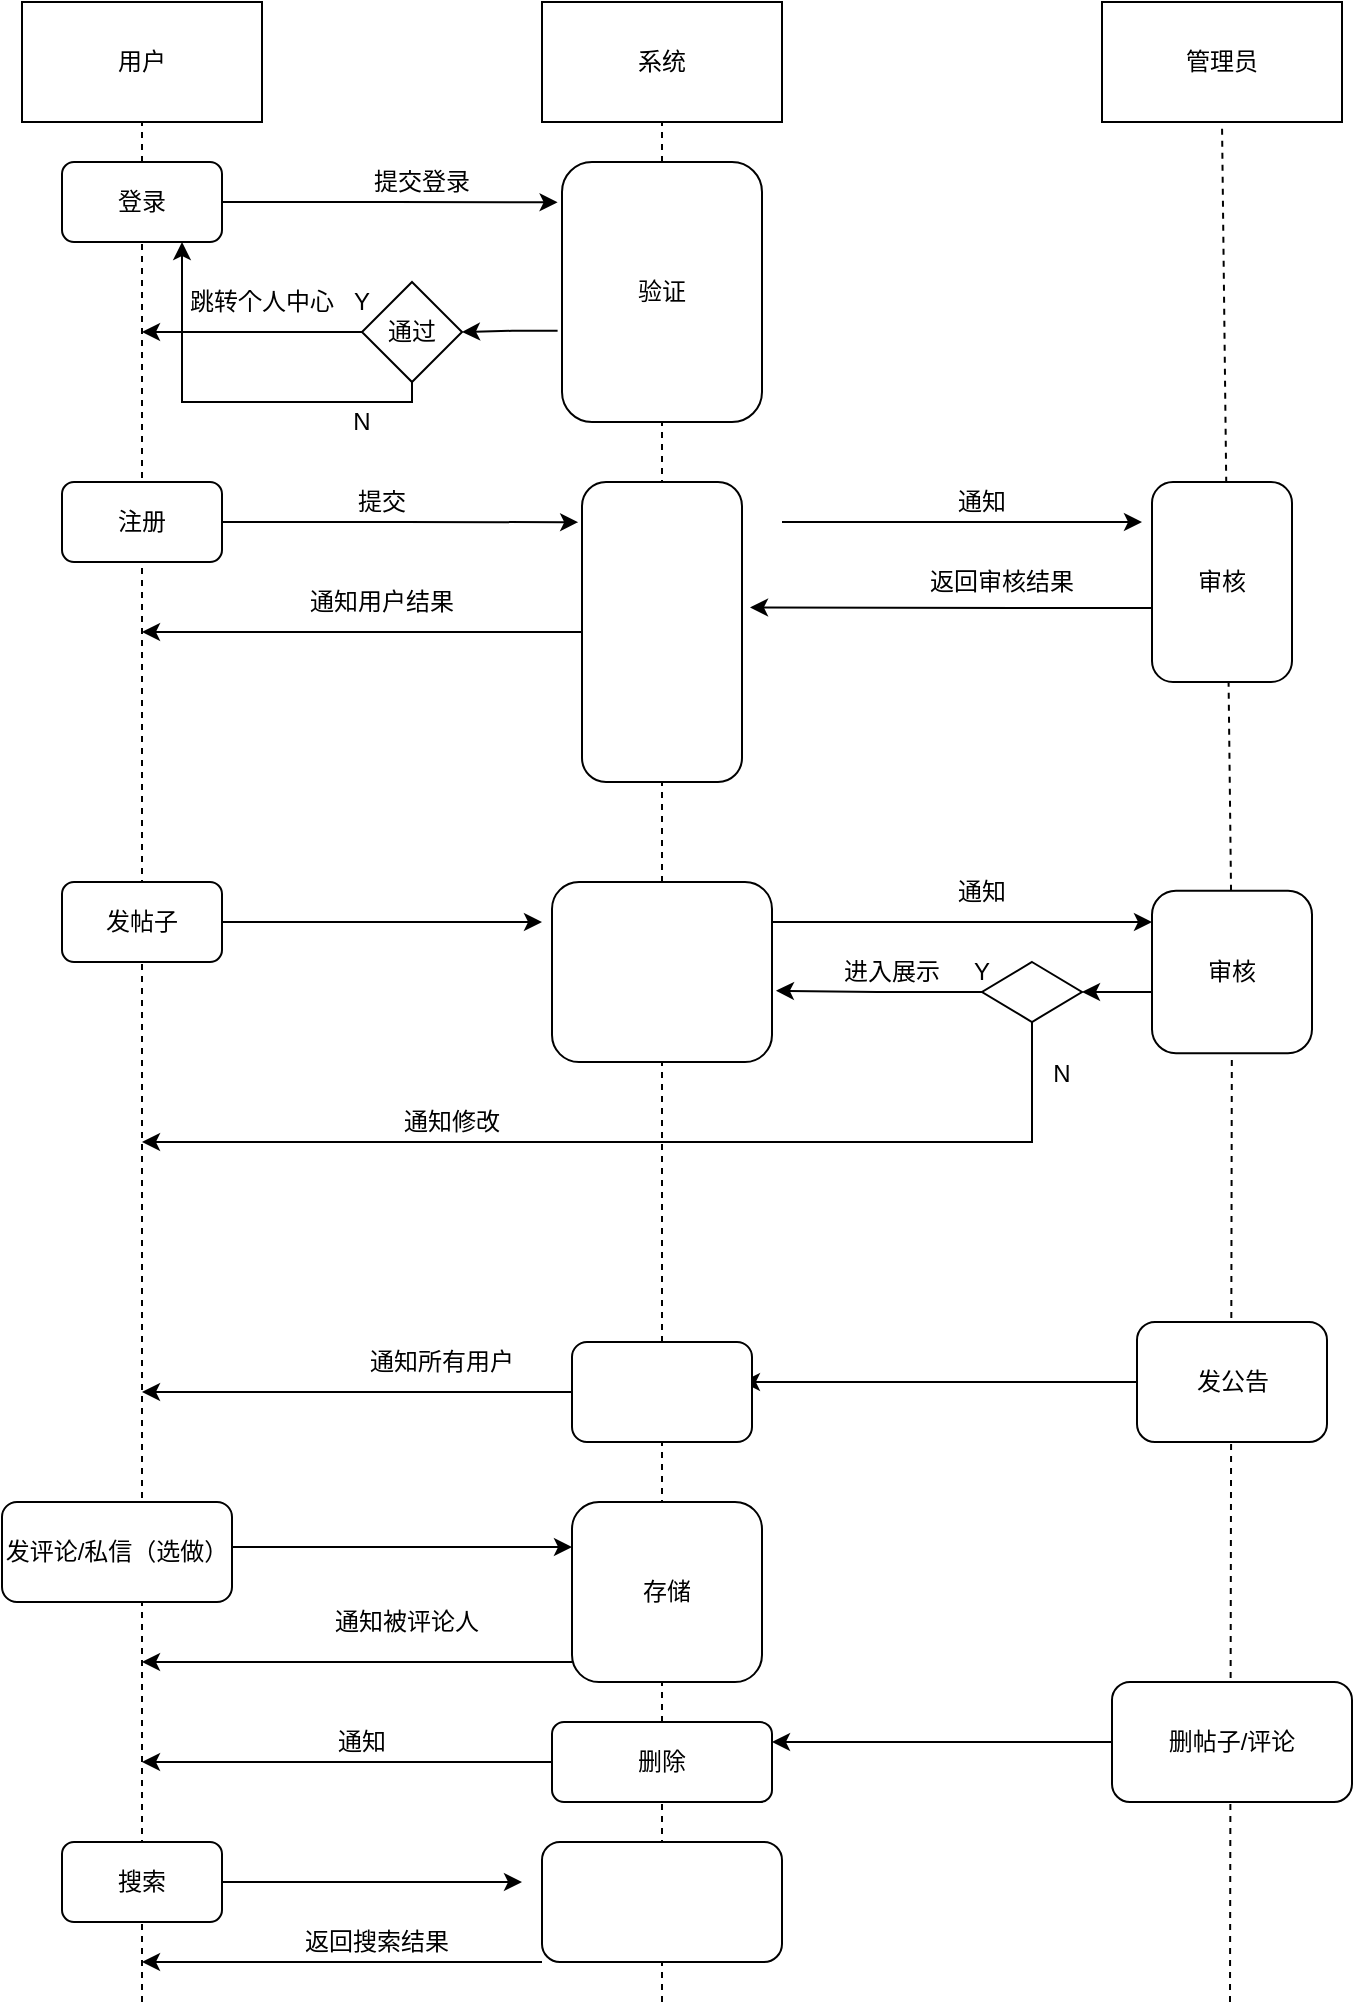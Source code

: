 <mxfile version="15.1.2" type="github"><diagram id="qW2g8cnr0ECVqdsThVWi" name="Page-1"><mxGraphModel dx="1335" dy="833" grid="1" gridSize="10" guides="1" tooltips="1" connect="1" arrows="1" fold="1" page="1" pageScale="1" pageWidth="827" pageHeight="1169" math="0" shadow="0"><root><mxCell id="0"/><mxCell id="1" parent="0"/><mxCell id="QoJjDhDvPoTrAKxaUCvK-48" value="用户" style="rounded=0;whiteSpace=wrap;html=1;" vertex="1" parent="1"><mxGeometry x="70" y="140" width="120" height="60" as="geometry"/></mxCell><mxCell id="QoJjDhDvPoTrAKxaUCvK-49" value="管理员" style="rounded=0;whiteSpace=wrap;html=1;" vertex="1" parent="1"><mxGeometry x="610" y="140" width="120" height="60" as="geometry"/></mxCell><mxCell id="QoJjDhDvPoTrAKxaUCvK-50" value="系统" style="rounded=0;whiteSpace=wrap;html=1;" vertex="1" parent="1"><mxGeometry x="330" y="140" width="120" height="60" as="geometry"/></mxCell><mxCell id="QoJjDhDvPoTrAKxaUCvK-51" value="" style="endArrow=none;dashed=1;html=1;startArrow=none;" edge="1" parent="1" source="QoJjDhDvPoTrAKxaUCvK-55"><mxGeometry width="50" height="50" relative="1" as="geometry"><mxPoint x="130" y="901.667" as="sourcePoint"/><mxPoint x="130" y="200" as="targetPoint"/></mxGeometry></mxCell><mxCell id="QoJjDhDvPoTrAKxaUCvK-52" value="" style="endArrow=none;dashed=1;html=1;entryX=0.5;entryY=1;entryDx=0;entryDy=0;startArrow=none;" edge="1" parent="1" source="QoJjDhDvPoTrAKxaUCvK-80" target="QoJjDhDvPoTrAKxaUCvK-50"><mxGeometry width="50" height="50" relative="1" as="geometry"><mxPoint x="390" y="890" as="sourcePoint"/><mxPoint x="390" y="200" as="targetPoint"/></mxGeometry></mxCell><mxCell id="QoJjDhDvPoTrAKxaUCvK-53" value="" style="endArrow=none;dashed=1;html=1;startArrow=none;" edge="1" parent="1" source="QoJjDhDvPoTrAKxaUCvK-82"><mxGeometry width="50" height="50" relative="1" as="geometry"><mxPoint x="670" y="890" as="sourcePoint"/><mxPoint x="670" y="200" as="targetPoint"/></mxGeometry></mxCell><mxCell id="QoJjDhDvPoTrAKxaUCvK-59" style="edgeStyle=orthogonalEdgeStyle;rounded=0;orthogonalLoop=1;jettySize=auto;html=1;entryX=-0.022;entryY=0.155;entryDx=0;entryDy=0;entryPerimeter=0;" edge="1" parent="1" source="QoJjDhDvPoTrAKxaUCvK-55" target="QoJjDhDvPoTrAKxaUCvK-57"><mxGeometry relative="1" as="geometry"/></mxCell><mxCell id="QoJjDhDvPoTrAKxaUCvK-55" value="登录" style="rounded=1;whiteSpace=wrap;html=1;" vertex="1" parent="1"><mxGeometry x="90" y="220" width="80" height="40" as="geometry"/></mxCell><mxCell id="QoJjDhDvPoTrAKxaUCvK-56" value="" style="endArrow=none;dashed=1;html=1;" edge="1" parent="1" target="QoJjDhDvPoTrAKxaUCvK-55"><mxGeometry width="50" height="50" relative="1" as="geometry"><mxPoint x="130" y="1140" as="sourcePoint"/><mxPoint x="130" y="200" as="targetPoint"/></mxGeometry></mxCell><mxCell id="QoJjDhDvPoTrAKxaUCvK-62" style="edgeStyle=orthogonalEdgeStyle;rounded=0;orthogonalLoop=1;jettySize=auto;html=1;entryX=1;entryY=0.5;entryDx=0;entryDy=0;exitX=-0.022;exitY=0.649;exitDx=0;exitDy=0;exitPerimeter=0;" edge="1" parent="1" source="QoJjDhDvPoTrAKxaUCvK-57" target="QoJjDhDvPoTrAKxaUCvK-61"><mxGeometry relative="1" as="geometry"/></mxCell><mxCell id="QoJjDhDvPoTrAKxaUCvK-57" value="验证" style="rounded=1;whiteSpace=wrap;html=1;" vertex="1" parent="1"><mxGeometry x="340" y="220" width="100" height="130" as="geometry"/></mxCell><mxCell id="QoJjDhDvPoTrAKxaUCvK-60" value="提交登录" style="text;html=1;strokeColor=none;fillColor=none;align=center;verticalAlign=middle;whiteSpace=wrap;rounded=0;" vertex="1" parent="1"><mxGeometry x="240" y="220" width="60" height="20" as="geometry"/></mxCell><mxCell id="QoJjDhDvPoTrAKxaUCvK-63" style="edgeStyle=orthogonalEdgeStyle;rounded=0;orthogonalLoop=1;jettySize=auto;html=1;" edge="1" parent="1" source="QoJjDhDvPoTrAKxaUCvK-61"><mxGeometry relative="1" as="geometry"><mxPoint x="130" y="305" as="targetPoint"/></mxGeometry></mxCell><mxCell id="QoJjDhDvPoTrAKxaUCvK-66" style="edgeStyle=orthogonalEdgeStyle;rounded=0;orthogonalLoop=1;jettySize=auto;html=1;entryX=0.75;entryY=1;entryDx=0;entryDy=0;" edge="1" parent="1" source="QoJjDhDvPoTrAKxaUCvK-61" target="QoJjDhDvPoTrAKxaUCvK-55"><mxGeometry relative="1" as="geometry"><mxPoint x="130" y="340" as="targetPoint"/><Array as="points"><mxPoint x="265" y="340"/><mxPoint x="150" y="340"/></Array></mxGeometry></mxCell><mxCell id="QoJjDhDvPoTrAKxaUCvK-61" value="通过" style="rhombus;whiteSpace=wrap;html=1;" vertex="1" parent="1"><mxGeometry x="240" y="280" width="50" height="50" as="geometry"/></mxCell><mxCell id="QoJjDhDvPoTrAKxaUCvK-64" value="跳转个人中心" style="text;html=1;strokeColor=none;fillColor=none;align=center;verticalAlign=middle;whiteSpace=wrap;rounded=0;" vertex="1" parent="1"><mxGeometry x="150" y="280" width="80" height="20" as="geometry"/></mxCell><mxCell id="QoJjDhDvPoTrAKxaUCvK-65" value="Y" style="text;html=1;strokeColor=none;fillColor=none;align=center;verticalAlign=middle;whiteSpace=wrap;rounded=0;" vertex="1" parent="1"><mxGeometry x="220" y="280" width="40" height="20" as="geometry"/></mxCell><mxCell id="QoJjDhDvPoTrAKxaUCvK-67" value="N" style="text;html=1;strokeColor=none;fillColor=none;align=center;verticalAlign=middle;whiteSpace=wrap;rounded=0;" vertex="1" parent="1"><mxGeometry x="220" y="340" width="40" height="20" as="geometry"/></mxCell><mxCell id="QoJjDhDvPoTrAKxaUCvK-70" style="edgeStyle=orthogonalEdgeStyle;rounded=0;orthogonalLoop=1;jettySize=auto;html=1;entryX=-0.024;entryY=0.134;entryDx=0;entryDy=0;entryPerimeter=0;" edge="1" parent="1" source="QoJjDhDvPoTrAKxaUCvK-68" target="QoJjDhDvPoTrAKxaUCvK-69"><mxGeometry relative="1" as="geometry"/></mxCell><mxCell id="QoJjDhDvPoTrAKxaUCvK-68" value="注册" style="rounded=1;whiteSpace=wrap;html=1;" vertex="1" parent="1"><mxGeometry x="90" y="380" width="80" height="40" as="geometry"/></mxCell><mxCell id="QoJjDhDvPoTrAKxaUCvK-72" style="edgeStyle=orthogonalEdgeStyle;rounded=0;orthogonalLoop=1;jettySize=auto;html=1;" edge="1" parent="1"><mxGeometry relative="1" as="geometry"><mxPoint x="630" y="400" as="targetPoint"/><mxPoint x="450" y="400" as="sourcePoint"/></mxGeometry></mxCell><mxCell id="QoJjDhDvPoTrAKxaUCvK-77" style="edgeStyle=orthogonalEdgeStyle;rounded=0;orthogonalLoop=1;jettySize=auto;html=1;" edge="1" parent="1" source="QoJjDhDvPoTrAKxaUCvK-69"><mxGeometry relative="1" as="geometry"><mxPoint x="130" y="455" as="targetPoint"/></mxGeometry></mxCell><mxCell id="QoJjDhDvPoTrAKxaUCvK-69" value="" style="rounded=1;whiteSpace=wrap;html=1;" vertex="1" parent="1"><mxGeometry x="350" y="380" width="80" height="150" as="geometry"/></mxCell><mxCell id="QoJjDhDvPoTrAKxaUCvK-71" value="提交" style="text;html=1;strokeColor=none;fillColor=none;align=center;verticalAlign=middle;whiteSpace=wrap;rounded=0;" vertex="1" parent="1"><mxGeometry x="230" y="380" width="40" height="20" as="geometry"/></mxCell><mxCell id="QoJjDhDvPoTrAKxaUCvK-73" value="通知" style="text;html=1;strokeColor=none;fillColor=none;align=center;verticalAlign=middle;whiteSpace=wrap;rounded=0;" vertex="1" parent="1"><mxGeometry x="530" y="380" width="40" height="20" as="geometry"/></mxCell><mxCell id="QoJjDhDvPoTrAKxaUCvK-75" style="edgeStyle=orthogonalEdgeStyle;rounded=0;orthogonalLoop=1;jettySize=auto;html=1;entryX=1.05;entryY=0.418;entryDx=0;entryDy=0;entryPerimeter=0;" edge="1" parent="1" source="QoJjDhDvPoTrAKxaUCvK-74" target="QoJjDhDvPoTrAKxaUCvK-69"><mxGeometry relative="1" as="geometry"><Array as="points"><mxPoint x="590" y="443"/><mxPoint x="590" y="443"/></Array></mxGeometry></mxCell><mxCell id="QoJjDhDvPoTrAKxaUCvK-74" value="审核" style="rounded=1;whiteSpace=wrap;html=1;" vertex="1" parent="1"><mxGeometry x="635" y="380" width="70" height="100" as="geometry"/></mxCell><mxCell id="QoJjDhDvPoTrAKxaUCvK-76" value="返回审核结果" style="text;html=1;strokeColor=none;fillColor=none;align=center;verticalAlign=middle;whiteSpace=wrap;rounded=0;" vertex="1" parent="1"><mxGeometry x="520" y="420" width="80" height="20" as="geometry"/></mxCell><mxCell id="QoJjDhDvPoTrAKxaUCvK-78" value="通知用户结果" style="text;html=1;strokeColor=none;fillColor=none;align=center;verticalAlign=middle;whiteSpace=wrap;rounded=0;" vertex="1" parent="1"><mxGeometry x="210" y="430" width="80" height="20" as="geometry"/></mxCell><mxCell id="QoJjDhDvPoTrAKxaUCvK-84" style="edgeStyle=orthogonalEdgeStyle;rounded=0;orthogonalLoop=1;jettySize=auto;html=1;" edge="1" parent="1" source="QoJjDhDvPoTrAKxaUCvK-79"><mxGeometry relative="1" as="geometry"><mxPoint x="330" y="600" as="targetPoint"/></mxGeometry></mxCell><mxCell id="QoJjDhDvPoTrAKxaUCvK-79" value="发帖子" style="rounded=1;whiteSpace=wrap;html=1;" vertex="1" parent="1"><mxGeometry x="90" y="580" width="80" height="40" as="geometry"/></mxCell><mxCell id="QoJjDhDvPoTrAKxaUCvK-87" style="edgeStyle=orthogonalEdgeStyle;rounded=0;orthogonalLoop=1;jettySize=auto;html=1;" edge="1" parent="1" source="QoJjDhDvPoTrAKxaUCvK-80" target="QoJjDhDvPoTrAKxaUCvK-82"><mxGeometry relative="1" as="geometry"><Array as="points"><mxPoint x="580" y="600"/><mxPoint x="580" y="600"/></Array></mxGeometry></mxCell><mxCell id="QoJjDhDvPoTrAKxaUCvK-80" value="" style="rounded=1;whiteSpace=wrap;html=1;" vertex="1" parent="1"><mxGeometry x="335" y="580" width="110" height="90" as="geometry"/></mxCell><mxCell id="QoJjDhDvPoTrAKxaUCvK-81" value="" style="endArrow=none;dashed=1;html=1;entryX=0.5;entryY=1;entryDx=0;entryDy=0;startArrow=none;" edge="1" parent="1" source="QoJjDhDvPoTrAKxaUCvK-98" target="QoJjDhDvPoTrAKxaUCvK-80"><mxGeometry width="50" height="50" relative="1" as="geometry"><mxPoint x="390" y="1140" as="sourcePoint"/><mxPoint x="390" y="200" as="targetPoint"/></mxGeometry></mxCell><mxCell id="QoJjDhDvPoTrAKxaUCvK-90" style="edgeStyle=orthogonalEdgeStyle;rounded=0;orthogonalLoop=1;jettySize=auto;html=1;entryX=1;entryY=0.5;entryDx=0;entryDy=0;" edge="1" parent="1" source="QoJjDhDvPoTrAKxaUCvK-82" target="QoJjDhDvPoTrAKxaUCvK-89"><mxGeometry relative="1" as="geometry"><Array as="points"><mxPoint x="630" y="635"/><mxPoint x="630" y="635"/></Array></mxGeometry></mxCell><mxCell id="QoJjDhDvPoTrAKxaUCvK-82" value="审核" style="rounded=1;whiteSpace=wrap;html=1;" vertex="1" parent="1"><mxGeometry x="635" y="584.38" width="80" height="81.25" as="geometry"/></mxCell><mxCell id="QoJjDhDvPoTrAKxaUCvK-83" value="" style="endArrow=none;dashed=1;html=1;" edge="1" parent="1" target="QoJjDhDvPoTrAKxaUCvK-82"><mxGeometry width="50" height="50" relative="1" as="geometry"><mxPoint x="674" y="1140" as="sourcePoint"/><mxPoint x="670" y="200" as="targetPoint"/></mxGeometry></mxCell><mxCell id="QoJjDhDvPoTrAKxaUCvK-88" value="通知" style="text;html=1;strokeColor=none;fillColor=none;align=center;verticalAlign=middle;whiteSpace=wrap;rounded=0;" vertex="1" parent="1"><mxGeometry x="530" y="575" width="40" height="20" as="geometry"/></mxCell><mxCell id="QoJjDhDvPoTrAKxaUCvK-91" style="edgeStyle=orthogonalEdgeStyle;rounded=0;orthogonalLoop=1;jettySize=auto;html=1;entryX=1.018;entryY=0.604;entryDx=0;entryDy=0;entryPerimeter=0;" edge="1" parent="1" source="QoJjDhDvPoTrAKxaUCvK-89" target="QoJjDhDvPoTrAKxaUCvK-80"><mxGeometry relative="1" as="geometry"/></mxCell><mxCell id="QoJjDhDvPoTrAKxaUCvK-94" style="edgeStyle=orthogonalEdgeStyle;rounded=0;orthogonalLoop=1;jettySize=auto;html=1;" edge="1" parent="1" source="QoJjDhDvPoTrAKxaUCvK-89"><mxGeometry relative="1" as="geometry"><mxPoint x="130" y="710" as="targetPoint"/><Array as="points"><mxPoint x="575" y="680"/><mxPoint x="575" y="680"/></Array></mxGeometry></mxCell><mxCell id="QoJjDhDvPoTrAKxaUCvK-89" value="" style="rhombus;whiteSpace=wrap;html=1;" vertex="1" parent="1"><mxGeometry x="550" y="620" width="50" height="30" as="geometry"/></mxCell><mxCell id="QoJjDhDvPoTrAKxaUCvK-92" value="进入展示" style="text;html=1;strokeColor=none;fillColor=none;align=center;verticalAlign=middle;whiteSpace=wrap;rounded=0;" vertex="1" parent="1"><mxGeometry x="480" y="615" width="50" height="20" as="geometry"/></mxCell><mxCell id="QoJjDhDvPoTrAKxaUCvK-93" value="Y" style="text;html=1;strokeColor=none;fillColor=none;align=center;verticalAlign=middle;whiteSpace=wrap;rounded=0;" vertex="1" parent="1"><mxGeometry x="530" y="615" width="40" height="20" as="geometry"/></mxCell><mxCell id="QoJjDhDvPoTrAKxaUCvK-95" value="通知修改" style="text;html=1;strokeColor=none;fillColor=none;align=center;verticalAlign=middle;whiteSpace=wrap;rounded=0;" vertex="1" parent="1"><mxGeometry x="250" y="690" width="70" height="20" as="geometry"/></mxCell><mxCell id="QoJjDhDvPoTrAKxaUCvK-96" value="N" style="text;html=1;strokeColor=none;fillColor=none;align=center;verticalAlign=middle;whiteSpace=wrap;rounded=0;" vertex="1" parent="1"><mxGeometry x="570" y="665.63" width="40" height="20" as="geometry"/></mxCell><mxCell id="QoJjDhDvPoTrAKxaUCvK-100" style="edgeStyle=orthogonalEdgeStyle;rounded=0;orthogonalLoop=1;jettySize=auto;html=1;entryX=0.944;entryY=0.4;entryDx=0;entryDy=0;entryPerimeter=0;" edge="1" parent="1" source="QoJjDhDvPoTrAKxaUCvK-97" target="QoJjDhDvPoTrAKxaUCvK-98"><mxGeometry relative="1" as="geometry"/></mxCell><mxCell id="QoJjDhDvPoTrAKxaUCvK-97" value="发公告" style="rounded=1;whiteSpace=wrap;html=1;" vertex="1" parent="1"><mxGeometry x="627.5" y="800" width="95" height="60" as="geometry"/></mxCell><mxCell id="QoJjDhDvPoTrAKxaUCvK-101" style="edgeStyle=orthogonalEdgeStyle;rounded=0;orthogonalLoop=1;jettySize=auto;html=1;" edge="1" parent="1" source="QoJjDhDvPoTrAKxaUCvK-98"><mxGeometry relative="1" as="geometry"><mxPoint x="130" y="835" as="targetPoint"/></mxGeometry></mxCell><mxCell id="QoJjDhDvPoTrAKxaUCvK-98" value="" style="rounded=1;whiteSpace=wrap;html=1;" vertex="1" parent="1"><mxGeometry x="345" y="810" width="90" height="50" as="geometry"/></mxCell><mxCell id="QoJjDhDvPoTrAKxaUCvK-99" value="" style="endArrow=none;dashed=1;html=1;entryX=0.5;entryY=1;entryDx=0;entryDy=0;startArrow=none;" edge="1" parent="1" source="QoJjDhDvPoTrAKxaUCvK-107" target="QoJjDhDvPoTrAKxaUCvK-98"><mxGeometry width="50" height="50" relative="1" as="geometry"><mxPoint x="390" y="1140.0" as="sourcePoint"/><mxPoint x="390" y="670" as="targetPoint"/></mxGeometry></mxCell><mxCell id="QoJjDhDvPoTrAKxaUCvK-102" value="通知所有用户" style="text;html=1;strokeColor=none;fillColor=none;align=center;verticalAlign=middle;whiteSpace=wrap;rounded=0;" vertex="1" parent="1"><mxGeometry x="240" y="810" width="80" height="20" as="geometry"/></mxCell><mxCell id="QoJjDhDvPoTrAKxaUCvK-105" style="edgeStyle=orthogonalEdgeStyle;rounded=0;orthogonalLoop=1;jettySize=auto;html=1;entryX=0;entryY=0.25;entryDx=0;entryDy=0;" edge="1" parent="1" source="QoJjDhDvPoTrAKxaUCvK-103" target="QoJjDhDvPoTrAKxaUCvK-104"><mxGeometry relative="1" as="geometry"><Array as="points"><mxPoint x="330" y="913"/></Array></mxGeometry></mxCell><mxCell id="QoJjDhDvPoTrAKxaUCvK-103" value="发评论/私信（选做）" style="rounded=1;whiteSpace=wrap;html=1;" vertex="1" parent="1"><mxGeometry x="60" y="890" width="115" height="50" as="geometry"/></mxCell><mxCell id="QoJjDhDvPoTrAKxaUCvK-114" style="edgeStyle=orthogonalEdgeStyle;rounded=0;orthogonalLoop=1;jettySize=auto;html=1;" edge="1" parent="1" source="QoJjDhDvPoTrAKxaUCvK-104"><mxGeometry relative="1" as="geometry"><mxPoint x="130" y="970" as="targetPoint"/><Array as="points"><mxPoint x="300" y="970"/><mxPoint x="300" y="970"/></Array></mxGeometry></mxCell><mxCell id="QoJjDhDvPoTrAKxaUCvK-104" value="存储" style="rounded=1;whiteSpace=wrap;html=1;" vertex="1" parent="1"><mxGeometry x="345" y="890" width="95" height="90" as="geometry"/></mxCell><mxCell id="QoJjDhDvPoTrAKxaUCvK-109" style="edgeStyle=orthogonalEdgeStyle;rounded=0;orthogonalLoop=1;jettySize=auto;html=1;entryX=1;entryY=0.25;entryDx=0;entryDy=0;" edge="1" parent="1" source="QoJjDhDvPoTrAKxaUCvK-106" target="QoJjDhDvPoTrAKxaUCvK-107"><mxGeometry relative="1" as="geometry"/></mxCell><mxCell id="QoJjDhDvPoTrAKxaUCvK-106" value="删帖子/评论" style="rounded=1;whiteSpace=wrap;html=1;" vertex="1" parent="1"><mxGeometry x="615" y="980" width="120" height="60" as="geometry"/></mxCell><mxCell id="QoJjDhDvPoTrAKxaUCvK-112" style="edgeStyle=orthogonalEdgeStyle;rounded=0;orthogonalLoop=1;jettySize=auto;html=1;" edge="1" parent="1" source="QoJjDhDvPoTrAKxaUCvK-107"><mxGeometry relative="1" as="geometry"><mxPoint x="130" y="1020.0" as="targetPoint"/></mxGeometry></mxCell><mxCell id="QoJjDhDvPoTrAKxaUCvK-107" value="删除" style="rounded=1;whiteSpace=wrap;html=1;" vertex="1" parent="1"><mxGeometry x="335" y="1000" width="110" height="40" as="geometry"/></mxCell><mxCell id="QoJjDhDvPoTrAKxaUCvK-108" value="" style="endArrow=none;dashed=1;html=1;entryX=0.5;entryY=1;entryDx=0;entryDy=0;" edge="1" parent="1" target="QoJjDhDvPoTrAKxaUCvK-107"><mxGeometry width="50" height="50" relative="1" as="geometry"><mxPoint x="390" y="1140.0" as="sourcePoint"/><mxPoint x="390" y="860" as="targetPoint"/></mxGeometry></mxCell><mxCell id="QoJjDhDvPoTrAKxaUCvK-111" value="通知" style="text;html=1;strokeColor=none;fillColor=none;align=center;verticalAlign=middle;whiteSpace=wrap;rounded=0;" vertex="1" parent="1"><mxGeometry x="220" y="1000" width="40" height="20" as="geometry"/></mxCell><mxCell id="QoJjDhDvPoTrAKxaUCvK-113" value="通知被评论人" style="text;html=1;strokeColor=none;fillColor=none;align=center;verticalAlign=middle;whiteSpace=wrap;rounded=0;" vertex="1" parent="1"><mxGeometry x="225" y="940" width="75" height="20" as="geometry"/></mxCell><mxCell id="QoJjDhDvPoTrAKxaUCvK-117" style="edgeStyle=orthogonalEdgeStyle;rounded=0;orthogonalLoop=1;jettySize=auto;html=1;" edge="1" parent="1" source="QoJjDhDvPoTrAKxaUCvK-115"><mxGeometry relative="1" as="geometry"><mxPoint x="320" y="1080" as="targetPoint"/></mxGeometry></mxCell><mxCell id="QoJjDhDvPoTrAKxaUCvK-115" value="搜索" style="rounded=1;whiteSpace=wrap;html=1;" vertex="1" parent="1"><mxGeometry x="90" y="1060" width="80" height="40" as="geometry"/></mxCell><mxCell id="QoJjDhDvPoTrAKxaUCvK-118" style="edgeStyle=orthogonalEdgeStyle;rounded=0;orthogonalLoop=1;jettySize=auto;html=1;" edge="1" parent="1" source="QoJjDhDvPoTrAKxaUCvK-116"><mxGeometry relative="1" as="geometry"><mxPoint x="130" y="1120" as="targetPoint"/><Array as="points"><mxPoint x="280" y="1120"/><mxPoint x="280" y="1120"/></Array></mxGeometry></mxCell><mxCell id="QoJjDhDvPoTrAKxaUCvK-116" value="" style="rounded=1;whiteSpace=wrap;html=1;" vertex="1" parent="1"><mxGeometry x="330" y="1060" width="120" height="60" as="geometry"/></mxCell><mxCell id="QoJjDhDvPoTrAKxaUCvK-119" value="返回搜索结果" style="text;html=1;strokeColor=none;fillColor=none;align=center;verticalAlign=middle;whiteSpace=wrap;rounded=0;" vertex="1" parent="1"><mxGeometry x="210" y="1100" width="75" height="20" as="geometry"/></mxCell></root></mxGraphModel></diagram></mxfile>